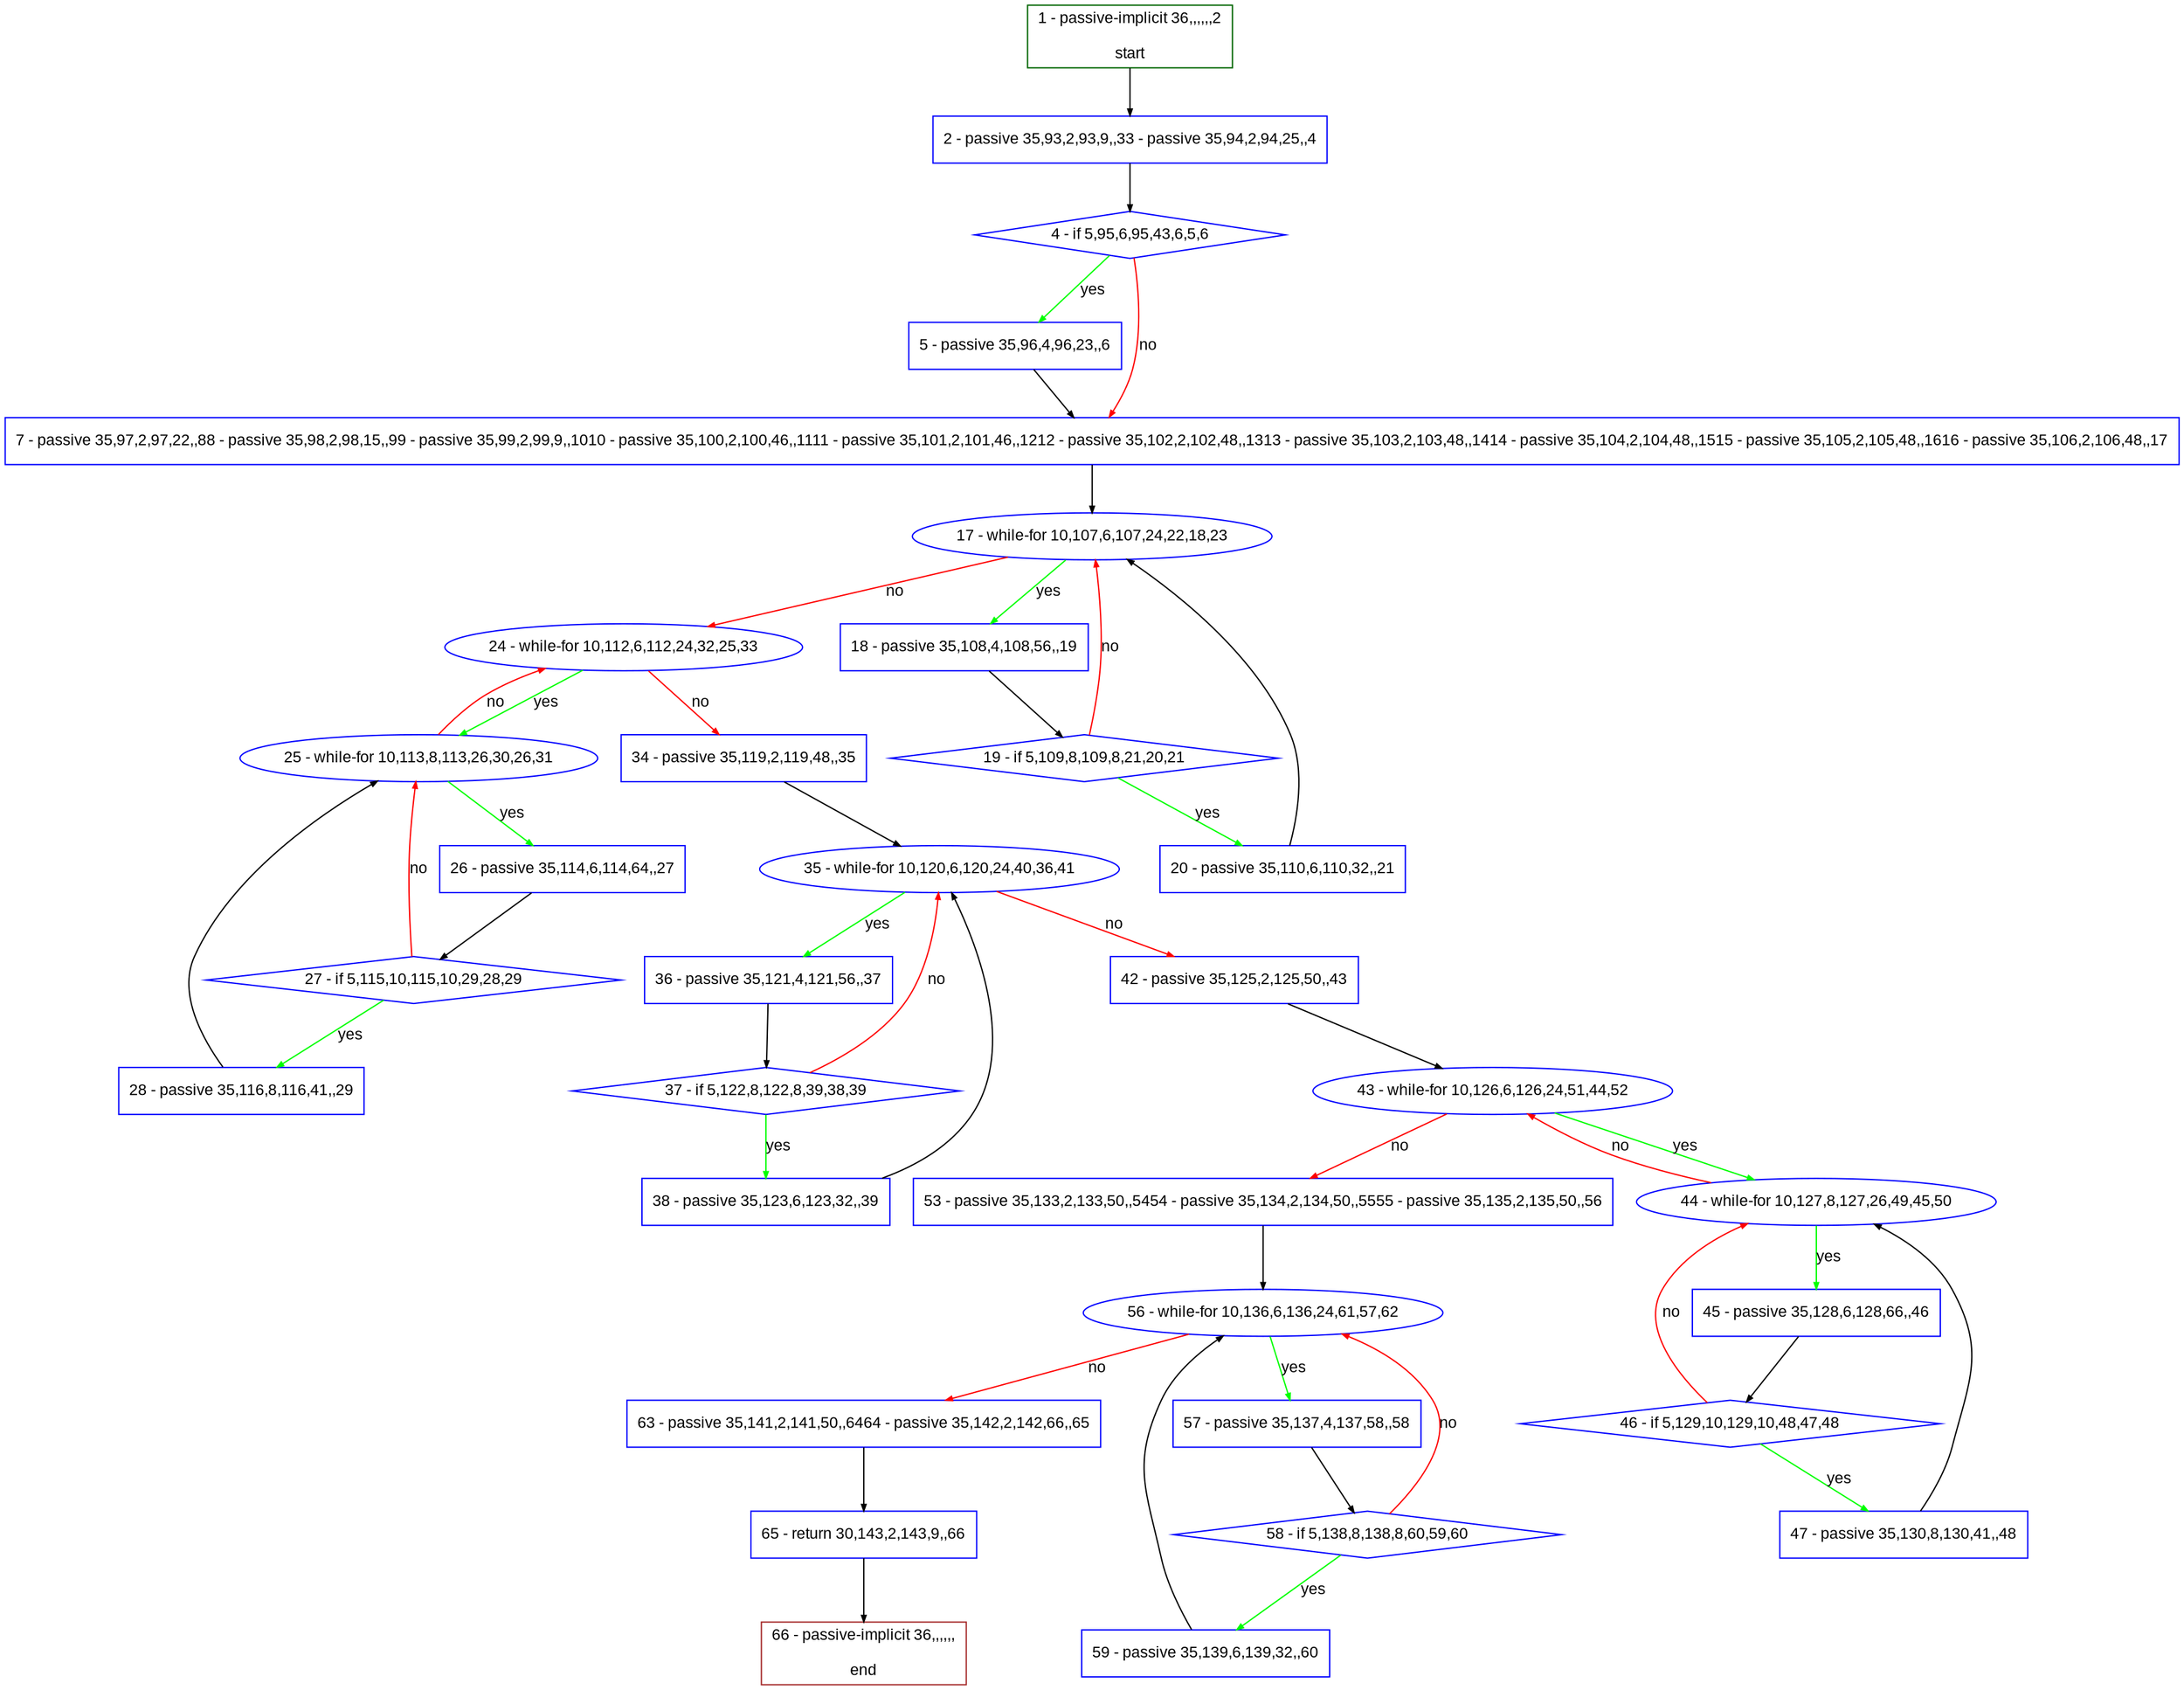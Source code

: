 digraph "" {
  graph [pack="true", label="", fontsize="12", packmode="clust", fontname="Arial", fillcolor="#FFFFCC", bgcolor="white", style="rounded,filled", compound="true"];
  node [node_initialized="no", label="", color="grey", fontsize="12", fillcolor="white", fontname="Arial", style="filled", shape="rectangle", compound="true", fixedsize="false"];
  edge [fontcolor="black", arrowhead="normal", arrowtail="none", arrowsize="0.5", ltail="", label="", color="black", fontsize="12", lhead="", fontname="Arial", dir="forward", compound="true"];
  __N1 [label="2 - passive 35,93,2,93,9,,33 - passive 35,94,2,94,25,,4", color="#0000ff", fillcolor="#ffffff", style="filled", shape="box"];
  __N2 [label="1 - passive-implicit 36,,,,,,2\n\nstart", color="#006400", fillcolor="#ffffff", style="filled", shape="box"];
  __N3 [label="4 - if 5,95,6,95,43,6,5,6", color="#0000ff", fillcolor="#ffffff", style="filled", shape="diamond"];
  __N4 [label="5 - passive 35,96,4,96,23,,6", color="#0000ff", fillcolor="#ffffff", style="filled", shape="box"];
  __N5 [label="7 - passive 35,97,2,97,22,,88 - passive 35,98,2,98,15,,99 - passive 35,99,2,99,9,,1010 - passive 35,100,2,100,46,,1111 - passive 35,101,2,101,46,,1212 - passive 35,102,2,102,48,,1313 - passive 35,103,2,103,48,,1414 - passive 35,104,2,104,48,,1515 - passive 35,105,2,105,48,,1616 - passive 35,106,2,106,48,,17", color="#0000ff", fillcolor="#ffffff", style="filled", shape="box"];
  __N6 [label="17 - while-for 10,107,6,107,24,22,18,23", color="#0000ff", fillcolor="#ffffff", style="filled", shape="oval"];
  __N7 [label="18 - passive 35,108,4,108,56,,19", color="#0000ff", fillcolor="#ffffff", style="filled", shape="box"];
  __N8 [label="24 - while-for 10,112,6,112,24,32,25,33", color="#0000ff", fillcolor="#ffffff", style="filled", shape="oval"];
  __N9 [label="19 - if 5,109,8,109,8,21,20,21", color="#0000ff", fillcolor="#ffffff", style="filled", shape="diamond"];
  __N10 [label="20 - passive 35,110,6,110,32,,21", color="#0000ff", fillcolor="#ffffff", style="filled", shape="box"];
  __N11 [label="25 - while-for 10,113,8,113,26,30,26,31", color="#0000ff", fillcolor="#ffffff", style="filled", shape="oval"];
  __N12 [label="34 - passive 35,119,2,119,48,,35", color="#0000ff", fillcolor="#ffffff", style="filled", shape="box"];
  __N13 [label="26 - passive 35,114,6,114,64,,27", color="#0000ff", fillcolor="#ffffff", style="filled", shape="box"];
  __N14 [label="27 - if 5,115,10,115,10,29,28,29", color="#0000ff", fillcolor="#ffffff", style="filled", shape="diamond"];
  __N15 [label="28 - passive 35,116,8,116,41,,29", color="#0000ff", fillcolor="#ffffff", style="filled", shape="box"];
  __N16 [label="35 - while-for 10,120,6,120,24,40,36,41", color="#0000ff", fillcolor="#ffffff", style="filled", shape="oval"];
  __N17 [label="36 - passive 35,121,4,121,56,,37", color="#0000ff", fillcolor="#ffffff", style="filled", shape="box"];
  __N18 [label="42 - passive 35,125,2,125,50,,43", color="#0000ff", fillcolor="#ffffff", style="filled", shape="box"];
  __N19 [label="37 - if 5,122,8,122,8,39,38,39", color="#0000ff", fillcolor="#ffffff", style="filled", shape="diamond"];
  __N20 [label="38 - passive 35,123,6,123,32,,39", color="#0000ff", fillcolor="#ffffff", style="filled", shape="box"];
  __N21 [label="43 - while-for 10,126,6,126,24,51,44,52", color="#0000ff", fillcolor="#ffffff", style="filled", shape="oval"];
  __N22 [label="44 - while-for 10,127,8,127,26,49,45,50", color="#0000ff", fillcolor="#ffffff", style="filled", shape="oval"];
  __N23 [label="53 - passive 35,133,2,133,50,,5454 - passive 35,134,2,134,50,,5555 - passive 35,135,2,135,50,,56", color="#0000ff", fillcolor="#ffffff", style="filled", shape="box"];
  __N24 [label="45 - passive 35,128,6,128,66,,46", color="#0000ff", fillcolor="#ffffff", style="filled", shape="box"];
  __N25 [label="46 - if 5,129,10,129,10,48,47,48", color="#0000ff", fillcolor="#ffffff", style="filled", shape="diamond"];
  __N26 [label="47 - passive 35,130,8,130,41,,48", color="#0000ff", fillcolor="#ffffff", style="filled", shape="box"];
  __N27 [label="56 - while-for 10,136,6,136,24,61,57,62", color="#0000ff", fillcolor="#ffffff", style="filled", shape="oval"];
  __N28 [label="57 - passive 35,137,4,137,58,,58", color="#0000ff", fillcolor="#ffffff", style="filled", shape="box"];
  __N29 [label="63 - passive 35,141,2,141,50,,6464 - passive 35,142,2,142,66,,65", color="#0000ff", fillcolor="#ffffff", style="filled", shape="box"];
  __N30 [label="58 - if 5,138,8,138,8,60,59,60", color="#0000ff", fillcolor="#ffffff", style="filled", shape="diamond"];
  __N31 [label="59 - passive 35,139,6,139,32,,60", color="#0000ff", fillcolor="#ffffff", style="filled", shape="box"];
  __N32 [label="65 - return 30,143,2,143,9,,66", color="#0000ff", fillcolor="#ffffff", style="filled", shape="box"];
  __N33 [label="66 - passive-implicit 36,,,,,,\n\nend", color="#a52a2a", fillcolor="#ffffff", style="filled", shape="box"];
  __N2 -> __N1 [arrowhead="normal", arrowtail="none", color="#000000", label="", dir="forward"];
  __N1 -> __N3 [arrowhead="normal", arrowtail="none", color="#000000", label="", dir="forward"];
  __N3 -> __N4 [arrowhead="normal", arrowtail="none", color="#00ff00", label="yes", dir="forward"];
  __N3 -> __N5 [arrowhead="normal", arrowtail="none", color="#ff0000", label="no", dir="forward"];
  __N4 -> __N5 [arrowhead="normal", arrowtail="none", color="#000000", label="", dir="forward"];
  __N5 -> __N6 [arrowhead="normal", arrowtail="none", color="#000000", label="", dir="forward"];
  __N6 -> __N7 [arrowhead="normal", arrowtail="none", color="#00ff00", label="yes", dir="forward"];
  __N6 -> __N8 [arrowhead="normal", arrowtail="none", color="#ff0000", label="no", dir="forward"];
  __N7 -> __N9 [arrowhead="normal", arrowtail="none", color="#000000", label="", dir="forward"];
  __N9 -> __N6 [arrowhead="normal", arrowtail="none", color="#ff0000", label="no", dir="forward"];
  __N9 -> __N10 [arrowhead="normal", arrowtail="none", color="#00ff00", label="yes", dir="forward"];
  __N10 -> __N6 [arrowhead="normal", arrowtail="none", color="#000000", label="", dir="forward"];
  __N8 -> __N11 [arrowhead="normal", arrowtail="none", color="#00ff00", label="yes", dir="forward"];
  __N11 -> __N8 [arrowhead="normal", arrowtail="none", color="#ff0000", label="no", dir="forward"];
  __N8 -> __N12 [arrowhead="normal", arrowtail="none", color="#ff0000", label="no", dir="forward"];
  __N11 -> __N13 [arrowhead="normal", arrowtail="none", color="#00ff00", label="yes", dir="forward"];
  __N13 -> __N14 [arrowhead="normal", arrowtail="none", color="#000000", label="", dir="forward"];
  __N14 -> __N11 [arrowhead="normal", arrowtail="none", color="#ff0000", label="no", dir="forward"];
  __N14 -> __N15 [arrowhead="normal", arrowtail="none", color="#00ff00", label="yes", dir="forward"];
  __N15 -> __N11 [arrowhead="normal", arrowtail="none", color="#000000", label="", dir="forward"];
  __N12 -> __N16 [arrowhead="normal", arrowtail="none", color="#000000", label="", dir="forward"];
  __N16 -> __N17 [arrowhead="normal", arrowtail="none", color="#00ff00", label="yes", dir="forward"];
  __N16 -> __N18 [arrowhead="normal", arrowtail="none", color="#ff0000", label="no", dir="forward"];
  __N17 -> __N19 [arrowhead="normal", arrowtail="none", color="#000000", label="", dir="forward"];
  __N19 -> __N16 [arrowhead="normal", arrowtail="none", color="#ff0000", label="no", dir="forward"];
  __N19 -> __N20 [arrowhead="normal", arrowtail="none", color="#00ff00", label="yes", dir="forward"];
  __N20 -> __N16 [arrowhead="normal", arrowtail="none", color="#000000", label="", dir="forward"];
  __N18 -> __N21 [arrowhead="normal", arrowtail="none", color="#000000", label="", dir="forward"];
  __N21 -> __N22 [arrowhead="normal", arrowtail="none", color="#00ff00", label="yes", dir="forward"];
  __N22 -> __N21 [arrowhead="normal", arrowtail="none", color="#ff0000", label="no", dir="forward"];
  __N21 -> __N23 [arrowhead="normal", arrowtail="none", color="#ff0000", label="no", dir="forward"];
  __N22 -> __N24 [arrowhead="normal", arrowtail="none", color="#00ff00", label="yes", dir="forward"];
  __N24 -> __N25 [arrowhead="normal", arrowtail="none", color="#000000", label="", dir="forward"];
  __N25 -> __N22 [arrowhead="normal", arrowtail="none", color="#ff0000", label="no", dir="forward"];
  __N25 -> __N26 [arrowhead="normal", arrowtail="none", color="#00ff00", label="yes", dir="forward"];
  __N26 -> __N22 [arrowhead="normal", arrowtail="none", color="#000000", label="", dir="forward"];
  __N23 -> __N27 [arrowhead="normal", arrowtail="none", color="#000000", label="", dir="forward"];
  __N27 -> __N28 [arrowhead="normal", arrowtail="none", color="#00ff00", label="yes", dir="forward"];
  __N27 -> __N29 [arrowhead="normal", arrowtail="none", color="#ff0000", label="no", dir="forward"];
  __N28 -> __N30 [arrowhead="normal", arrowtail="none", color="#000000", label="", dir="forward"];
  __N30 -> __N27 [arrowhead="normal", arrowtail="none", color="#ff0000", label="no", dir="forward"];
  __N30 -> __N31 [arrowhead="normal", arrowtail="none", color="#00ff00", label="yes", dir="forward"];
  __N31 -> __N27 [arrowhead="normal", arrowtail="none", color="#000000", label="", dir="forward"];
  __N29 -> __N32 [arrowhead="normal", arrowtail="none", color="#000000", label="", dir="forward"];
  __N32 -> __N33 [arrowhead="normal", arrowtail="none", color="#000000", label="", dir="forward"];
}
